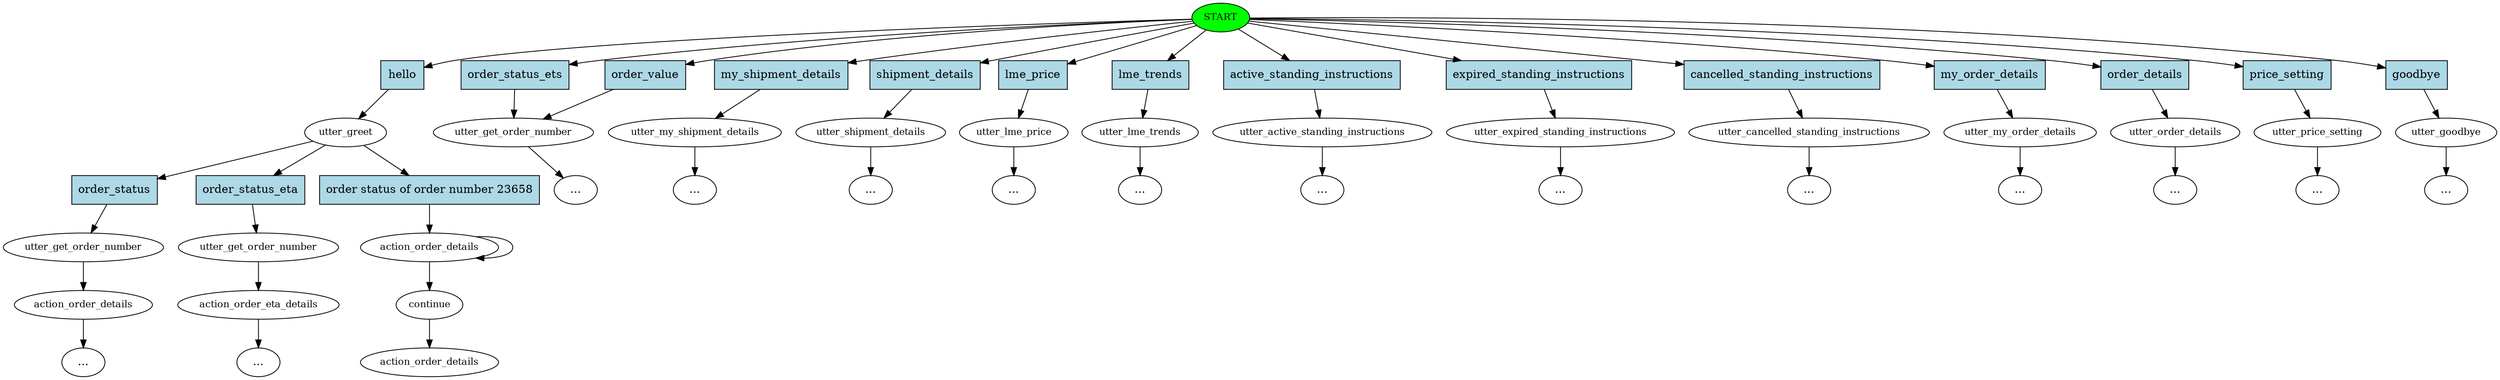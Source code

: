 digraph  {
0 [class="start active", fillcolor=green, fontsize=12, label=START, style=filled];
1 [class=active, fontsize=12, label=utter_greet];
2 [class="", fontsize=12, label=utter_get_order_number];
3 [class="", fontsize=12, label=action_order_details];
5 [class="", fontsize=12, label=utter_get_order_number];
6 [class="", fontsize=12, label=action_order_eta_details];
"-4" [class=ellipsis, label="..."];
7 [class="", fontsize=12, label=utter_get_order_number];
"-6" [class=ellipsis, label="..."];
9 [class="", fontsize=12, label=utter_my_shipment_details];
"-7" [class=ellipsis, label="..."];
10 [class="", fontsize=12, label=utter_shipment_details];
"-8" [class=ellipsis, label="..."];
11 [class="", fontsize=12, label=utter_lme_price];
"-9" [class=ellipsis, label="..."];
12 [class="", fontsize=12, label=utter_lme_trends];
"-10" [class=ellipsis, label="..."];
13 [class="", fontsize=12, label=utter_active_standing_instructions];
"-11" [class=ellipsis, label="..."];
14 [class="", fontsize=12, label=utter_expired_standing_instructions];
"-12" [class=ellipsis, label="..."];
15 [class="", fontsize=12, label=utter_cancelled_standing_instructions];
"-13" [class=ellipsis, label="..."];
16 [class="", fontsize=12, label=utter_my_order_details];
"-14" [class=ellipsis, label="..."];
17 [class="", fontsize=12, label=utter_order_details];
"-15" [class=ellipsis, label="..."];
18 [class="", fontsize=12, label=utter_price_setting];
"-16" [class=ellipsis, label="..."];
19 [class="", fontsize=12, label=utter_goodbye];
"-17" [class=ellipsis, label="..."];
"-18" [class=ellipsis, label="..."];
24 [class=active, fontsize=12, label=action_order_details];
26 [class=active, fontsize=12, label=continue];
27 [class="dashed active", fontsize=12, label=action_order_details];
28 [class="intent active", fillcolor=lightblue, label=hello, shape=rect, style=filled];
29 [class=intent, fillcolor=lightblue, label=order_status_ets, shape=rect, style=filled];
30 [class=intent, fillcolor=lightblue, label=order_value, shape=rect, style=filled];
31 [class=intent, fillcolor=lightblue, label=my_shipment_details, shape=rect, style=filled];
32 [class=intent, fillcolor=lightblue, label=shipment_details, shape=rect, style=filled];
33 [class=intent, fillcolor=lightblue, label=lme_price, shape=rect, style=filled];
34 [class=intent, fillcolor=lightblue, label=lme_trends, shape=rect, style=filled];
35 [class=intent, fillcolor=lightblue, label=active_standing_instructions, shape=rect, style=filled];
36 [class=intent, fillcolor=lightblue, label=expired_standing_instructions, shape=rect, style=filled];
37 [class=intent, fillcolor=lightblue, label=cancelled_standing_instructions, shape=rect, style=filled];
38 [class=intent, fillcolor=lightblue, label=my_order_details, shape=rect, style=filled];
39 [class=intent, fillcolor=lightblue, label=order_details, shape=rect, style=filled];
40 [class=intent, fillcolor=lightblue, label=price_setting, shape=rect, style=filled];
41 [class=intent, fillcolor=lightblue, label=goodbye, shape=rect, style=filled];
42 [class=intent, fillcolor=lightblue, label=order_status, shape=rect, style=filled];
43 [class=intent, fillcolor=lightblue, label=order_status_eta, shape=rect, style=filled];
44 [class="intent active", fillcolor=lightblue, label="order status of order number 23658", shape=rect, style=filled];
0 -> 28  [class=active, key=0];
0 -> 29  [class="", key=0];
0 -> 30  [class="", key=0];
0 -> 31  [class="", key=0];
0 -> 32  [class="", key=0];
0 -> 33  [class="", key=0];
0 -> 34  [class="", key=0];
0 -> 35  [class="", key=0];
0 -> 36  [class="", key=0];
0 -> 37  [class="", key=0];
0 -> 38  [class="", key=0];
0 -> 39  [class="", key=0];
0 -> 40  [class="", key=0];
0 -> 41  [class="", key=0];
1 -> 42  [class="", key=0];
1 -> 43  [class="", key=0];
1 -> 44  [class=active, key=0];
2 -> 3  [class="", key=NONE, label=""];
3 -> "-18"  [class="", key=NONE, label=""];
5 -> 6  [class="", key=NONE, label=""];
6 -> "-4"  [class="", key=NONE, label=""];
7 -> "-6"  [class="", key=NONE, label=""];
9 -> "-7"  [class="", key=NONE, label=""];
10 -> "-8"  [class="", key=NONE, label=""];
11 -> "-9"  [class="", key=NONE, label=""];
12 -> "-10"  [class="", key=NONE, label=""];
13 -> "-11"  [class="", key=NONE, label=""];
14 -> "-12"  [class="", key=NONE, label=""];
15 -> "-13"  [class="", key=NONE, label=""];
16 -> "-14"  [class="", key=NONE, label=""];
17 -> "-15"  [class="", key=NONE, label=""];
18 -> "-16"  [class="", key=NONE, label=""];
19 -> "-17"  [class="", key=NONE, label=""];
24 -> 26  [class=active, key=NONE, label=""];
24 -> 24  [class=active, key=NONE, label=""];
26 -> 27  [class=active, key=NONE, label=""];
28 -> 1  [class=active, key=0];
29 -> 7  [class="", key=0];
30 -> 7  [class="", key=0];
31 -> 9  [class="", key=0];
32 -> 10  [class="", key=0];
33 -> 11  [class="", key=0];
34 -> 12  [class="", key=0];
35 -> 13  [class="", key=0];
36 -> 14  [class="", key=0];
37 -> 15  [class="", key=0];
38 -> 16  [class="", key=0];
39 -> 17  [class="", key=0];
40 -> 18  [class="", key=0];
41 -> 19  [class="", key=0];
42 -> 2  [class="", key=0];
43 -> 5  [class="", key=0];
44 -> 24  [class=active, key=0];
}
